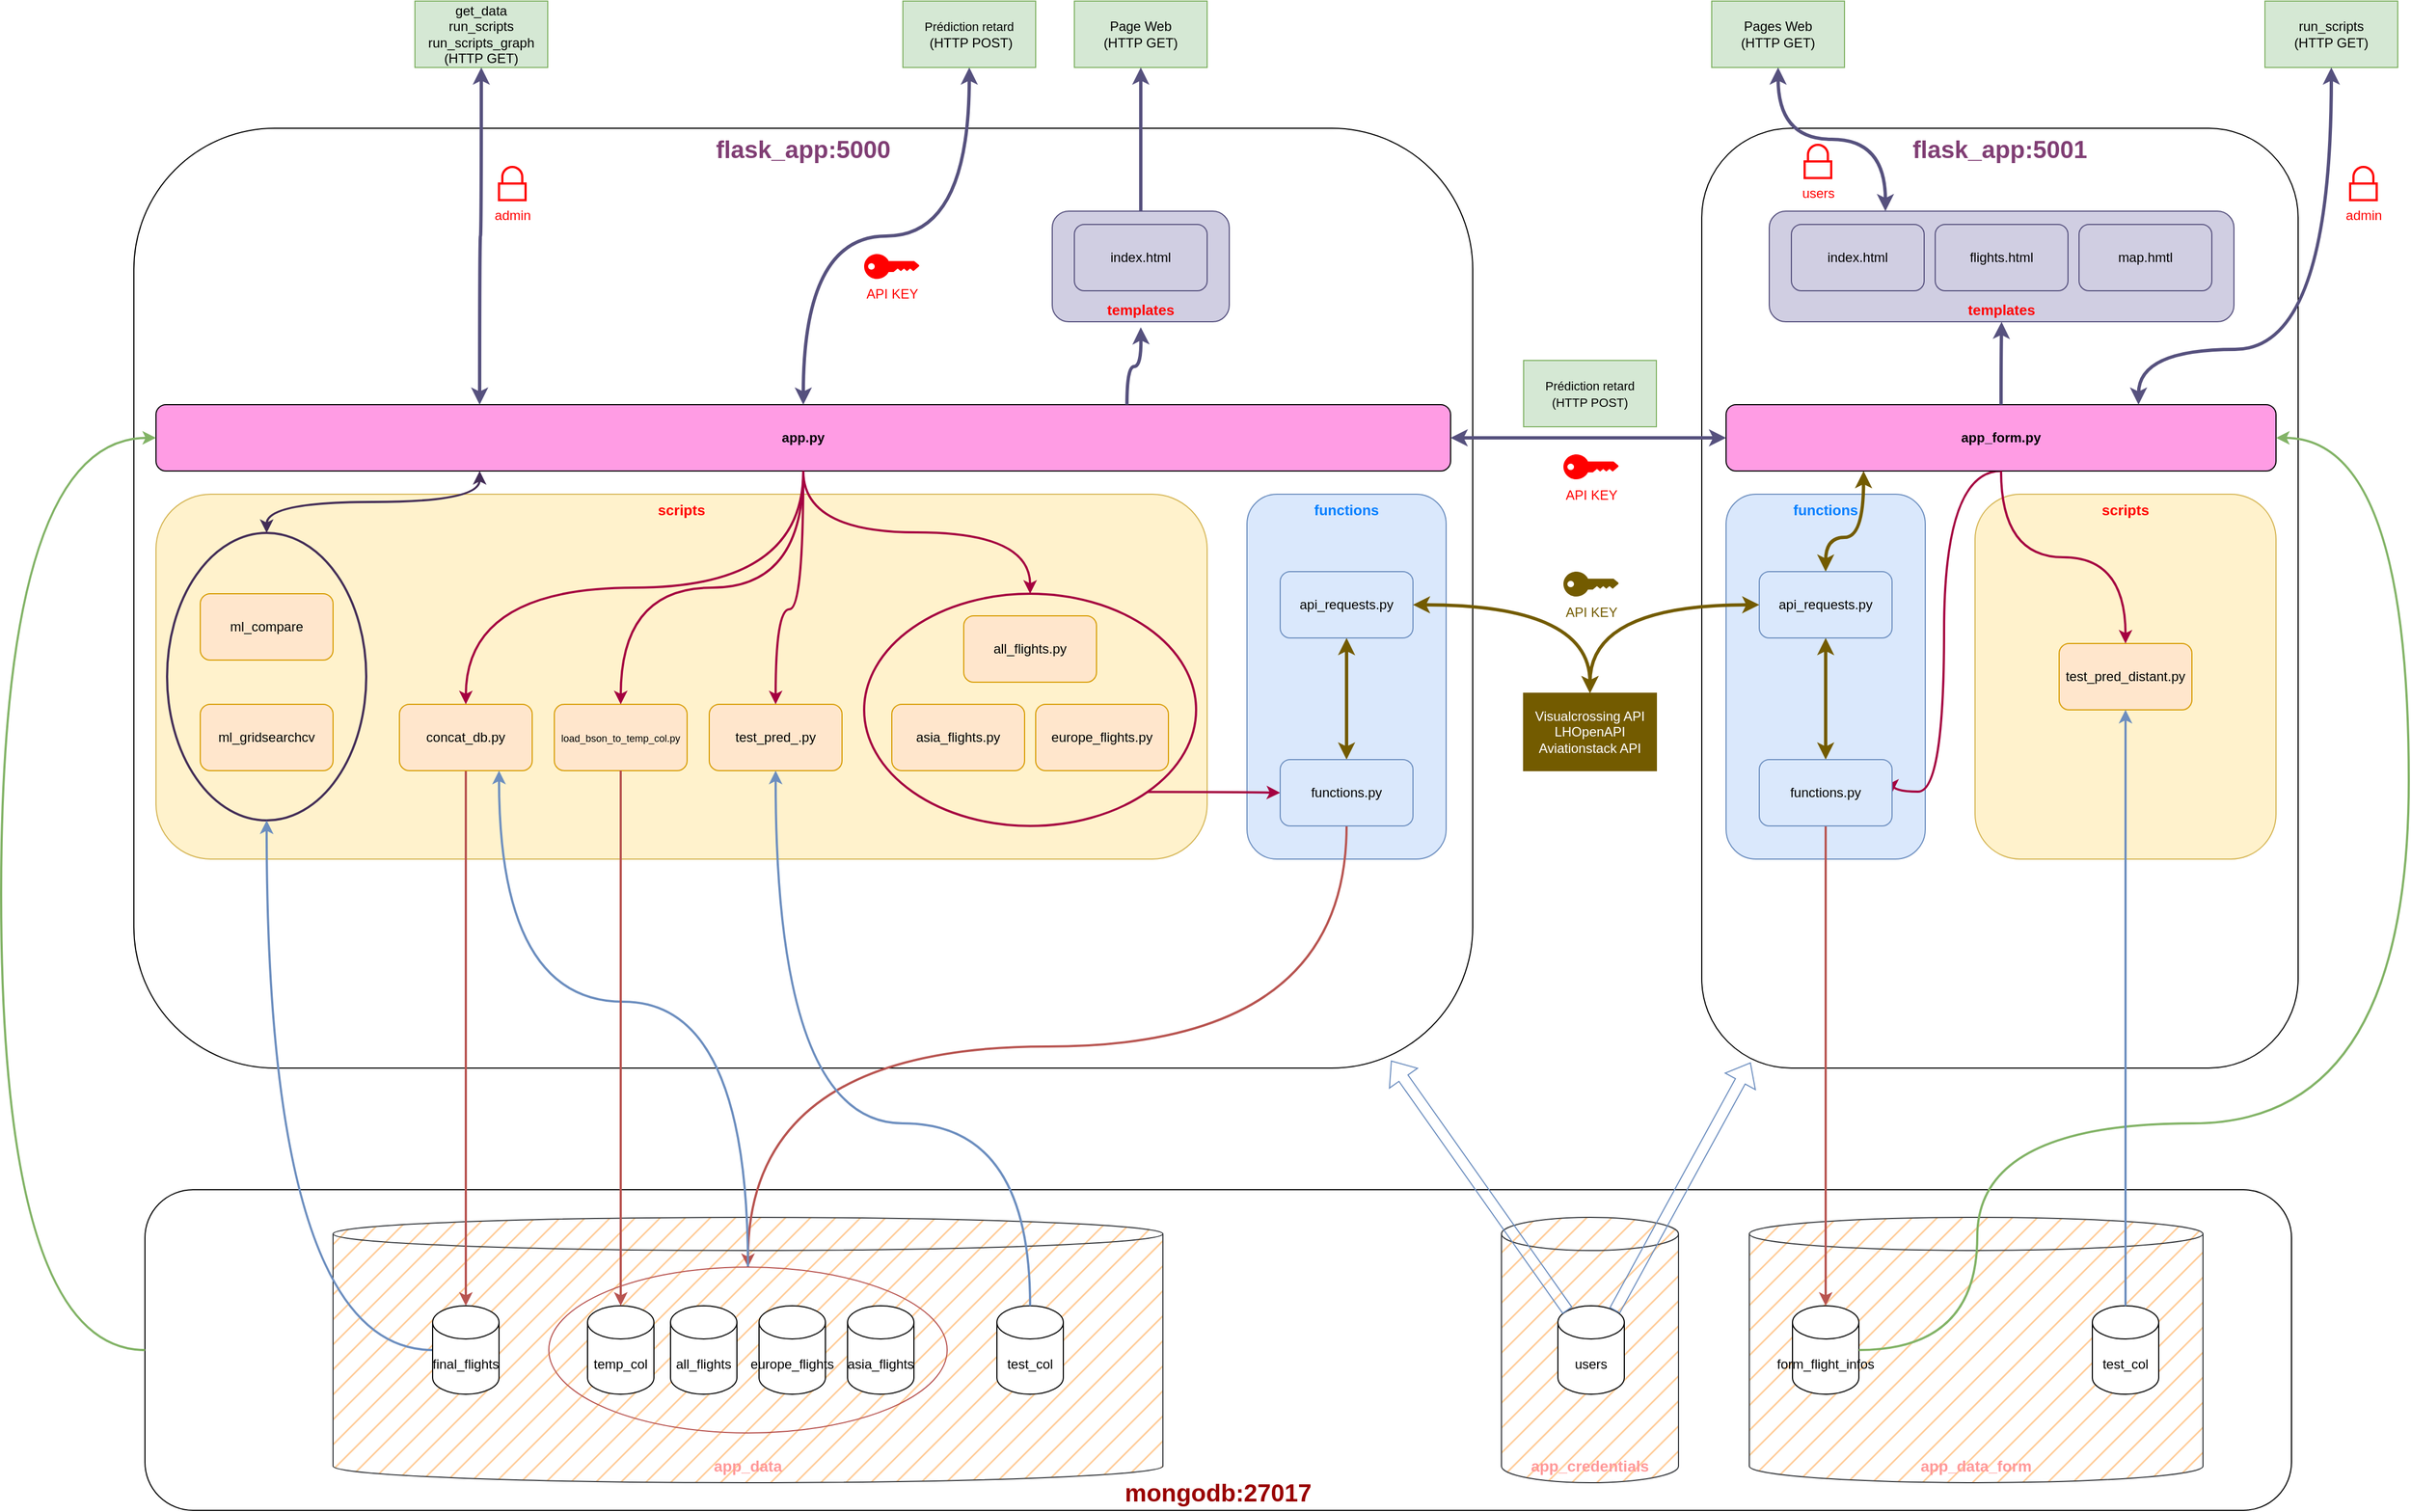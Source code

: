 <mxfile version="24.8.3">
  <diagram id="_Zeu2Und_BIN9iEwyCzT" name="Page-1">
    <mxGraphModel dx="2607" dy="1342" grid="1" gridSize="10" guides="1" tooltips="1" connect="1" arrows="1" fold="1" page="1" pageScale="1" pageWidth="1600" pageHeight="1200" math="0" shadow="0">
      <root>
        <mxCell id="0" />
        <mxCell id="1" parent="0" />
        <mxCell id="a6Zs2eqveyUoSRwlcodf-14" value="&lt;b style=&quot;&quot;&gt;&lt;font color=&quot;#803e74&quot; style=&quot;font-size: 22px;&quot;&gt;flask_app:5001&lt;/font&gt;&lt;/b&gt;" style="rounded=1;whiteSpace=wrap;html=1;verticalAlign=top;" parent="1" vertex="1">
          <mxGeometry x="1547" y="115" width="539" height="850" as="geometry" />
        </mxCell>
        <mxCell id="a6Zs2eqveyUoSRwlcodf-38" value="&lt;b&gt;&lt;font style=&quot;font-size: 13px;&quot; color=&quot;#ff0000&quot;&gt;scripts&lt;/font&gt;&lt;/b&gt;" style="rounded=1;whiteSpace=wrap;html=1;fillColor=#fff2cc;strokeColor=#d6b656;verticalAlign=top;" parent="1" vertex="1">
          <mxGeometry x="1794" y="446" width="272" height="330" as="geometry" />
        </mxCell>
        <mxCell id="iOH8eXoNTPQZBnvEToZv-1" value="&lt;b style=&quot;&quot;&gt;&lt;font color=&quot;#803e74&quot; style=&quot;font-size: 22px;&quot;&gt;flask_app:5000&lt;/font&gt;&lt;/b&gt;" style="rounded=1;whiteSpace=wrap;html=1;verticalAlign=top;" parent="1" vertex="1">
          <mxGeometry x="130" y="115" width="1210" height="850" as="geometry" />
        </mxCell>
        <mxCell id="a6Zs2eqveyUoSRwlcodf-20" value="&lt;b&gt;&lt;font style=&quot;font-size: 13px;&quot; color=&quot;#ff0000&quot;&gt;templates&lt;/font&gt;&lt;/b&gt;" style="rounded=1;whiteSpace=wrap;html=1;fillColor=#d0cee2;strokeColor=#56517e;verticalAlign=bottom;" parent="1" vertex="1">
          <mxGeometry x="960" y="190" width="160" height="100" as="geometry" />
        </mxCell>
        <mxCell id="a6Zs2eqveyUoSRwlcodf-4" value="&lt;b&gt;&lt;font style=&quot;font-size: 13px;&quot; color=&quot;#007fff&quot;&gt;functions&lt;/font&gt;&lt;/b&gt;" style="rounded=1;whiteSpace=wrap;html=1;fillColor=#dae8fc;strokeColor=#6c8ebf;verticalAlign=top;" parent="1" vertex="1">
          <mxGeometry x="1569" y="446" width="180" height="330" as="geometry" />
        </mxCell>
        <mxCell id="iOH8eXoNTPQZBnvEToZv-2" value="&lt;b&gt;&lt;font color=&quot;#990000&quot; style=&quot;font-size: 22px;&quot;&gt;mongodb:27017&lt;/font&gt;&lt;/b&gt;" style="rounded=1;whiteSpace=wrap;html=1;verticalAlign=bottom;" parent="1" vertex="1">
          <mxGeometry x="140" y="1075" width="1940" height="290" as="geometry" />
        </mxCell>
        <mxCell id="RmUFOiHxUIWrtxg6m0vL-1" value="&lt;b&gt;&lt;font color=&quot;#ff9999&quot; style=&quot;font-size: 14px;&quot;&gt;app_data_form&lt;/font&gt;&lt;/b&gt;" style="shape=cylinder3;whiteSpace=wrap;html=1;boundedLbl=1;backgroundOutline=1;size=15;verticalAlign=bottom;fillColor=#ffcc99;strokeColor=#36393d;fillStyle=hatch;" parent="1" vertex="1">
          <mxGeometry x="1590" y="1100" width="410" height="240" as="geometry" />
        </mxCell>
        <mxCell id="iOH8eXoNTPQZBnvEToZv-3" value="&lt;b&gt;&lt;font color=&quot;#ff9999&quot; style=&quot;font-size: 14px;&quot;&gt;app_data&lt;/font&gt;&lt;/b&gt;" style="shape=cylinder3;whiteSpace=wrap;html=1;boundedLbl=1;backgroundOutline=1;size=15;verticalAlign=bottom;fillColor=#ffcc99;strokeColor=#36393d;fillStyle=hatch;" parent="1" vertex="1">
          <mxGeometry x="310" y="1100" width="750" height="240" as="geometry" />
        </mxCell>
        <mxCell id="iOH8eXoNTPQZBnvEToZv-51" value="&lt;b&gt;&lt;font style=&quot;font-size: 13px;&quot; color=&quot;#ff0000&quot;&gt;scripts&lt;/font&gt;&lt;/b&gt;" style="rounded=1;whiteSpace=wrap;html=1;fillColor=#fff2cc;strokeColor=#d6b656;verticalAlign=top;" parent="1" vertex="1">
          <mxGeometry x="150" y="446" width="950" height="330" as="geometry" />
        </mxCell>
        <mxCell id="iOH8eXoNTPQZBnvEToZv-49" value="&lt;b&gt;&lt;font style=&quot;font-size: 13px;&quot; color=&quot;#007fff&quot;&gt;functions&lt;/font&gt;&lt;/b&gt;" style="rounded=1;whiteSpace=wrap;html=1;fillColor=#dae8fc;strokeColor=#6c8ebf;verticalAlign=top;" parent="1" vertex="1">
          <mxGeometry x="1136" y="446" width="180" height="330" as="geometry" />
        </mxCell>
        <mxCell id="iOH8eXoNTPQZBnvEToZv-33" style="edgeStyle=orthogonalEdgeStyle;curved=1;rounded=0;orthogonalLoop=1;jettySize=auto;html=1;exitX=0.5;exitY=0;exitDx=0;exitDy=0;entryX=0;entryY=0.25;entryDx=0;entryDy=0;strokeColor=none;" parent="1" source="iOH8eXoNTPQZBnvEToZv-4" target="iOH8eXoNTPQZBnvEToZv-6" edge="1">
          <mxGeometry relative="1" as="geometry" />
        </mxCell>
        <mxCell id="iOH8eXoNTPQZBnvEToZv-4" value="ml_gridsearchcv" style="rounded=1;whiteSpace=wrap;html=1;fillColor=#ffe6cc;strokeColor=#d79b00;" parent="1" vertex="1">
          <mxGeometry x="190" y="636" width="120" height="60" as="geometry" />
        </mxCell>
        <mxCell id="iOH8eXoNTPQZBnvEToZv-29" style="edgeStyle=orthogonalEdgeStyle;curved=1;rounded=0;orthogonalLoop=1;jettySize=auto;html=1;exitX=0.5;exitY=1;exitDx=0;exitDy=0;entryX=0.5;entryY=0;entryDx=0;entryDy=0;entryPerimeter=0;fillColor=#f8cecc;strokeColor=#b85450;strokeWidth=2;" parent="1" source="iOH8eXoNTPQZBnvEToZv-5" target="iOH8eXoNTPQZBnvEToZv-16" edge="1">
          <mxGeometry relative="1" as="geometry">
            <Array as="points">
              <mxPoint x="430" y="1180" />
            </Array>
          </mxGeometry>
        </mxCell>
        <mxCell id="iOH8eXoNTPQZBnvEToZv-5" value="concat_db.py" style="rounded=1;whiteSpace=wrap;html=1;fillColor=#ffe6cc;strokeColor=#d79b00;" parent="1" vertex="1">
          <mxGeometry x="370" y="636" width="120" height="60" as="geometry" />
        </mxCell>
        <mxCell id="iOH8eXoNTPQZBnvEToZv-41" value="" style="ellipse;whiteSpace=wrap;html=1;fillColor=none;strokeColor=#432D57;strokeWidth=2;fontColor=#ffffff;" parent="1" vertex="1">
          <mxGeometry x="160" y="481" width="180" height="260" as="geometry" />
        </mxCell>
        <mxCell id="iOH8eXoNTPQZBnvEToZv-20" style="edgeStyle=orthogonalEdgeStyle;curved=1;rounded=0;orthogonalLoop=1;jettySize=auto;html=1;exitX=0.5;exitY=1;exitDx=0;exitDy=0;entryX=0.5;entryY=0;entryDx=0;entryDy=0;fillColor=#d80073;strokeColor=#A50040;strokeWidth=2;" parent="1" source="iOH8eXoNTPQZBnvEToZv-6" target="iOH8eXoNTPQZBnvEToZv-18" edge="1">
          <mxGeometry relative="1" as="geometry" />
        </mxCell>
        <mxCell id="iOH8eXoNTPQZBnvEToZv-25" style="edgeStyle=orthogonalEdgeStyle;curved=1;rounded=0;orthogonalLoop=1;jettySize=auto;html=1;exitX=0.5;exitY=1;exitDx=0;exitDy=0;entryX=1;entryY=0.5;entryDx=0;entryDy=0;fillColor=#d80073;strokeColor=#A50040;strokeWidth=2;" parent="1" source="a6Zs2eqveyUoSRwlcodf-13" target="a6Zs2eqveyUoSRwlcodf-7" edge="1">
          <mxGeometry relative="1" as="geometry">
            <Array as="points">
              <mxPoint x="1766" y="425" />
              <mxPoint x="1766" y="715" />
            </Array>
          </mxGeometry>
        </mxCell>
        <mxCell id="iOH8eXoNTPQZBnvEToZv-32" style="edgeStyle=orthogonalEdgeStyle;curved=1;rounded=0;orthogonalLoop=1;jettySize=auto;html=1;exitX=0.5;exitY=1;exitDx=0;exitDy=0;fillColor=#d80073;strokeColor=#A50040;strokeWidth=2;" parent="1" source="iOH8eXoNTPQZBnvEToZv-6" target="iOH8eXoNTPQZBnvEToZv-5" edge="1">
          <mxGeometry relative="1" as="geometry" />
        </mxCell>
        <mxCell id="iOH8eXoNTPQZBnvEToZv-6" value="app.py" style="rounded=1;whiteSpace=wrap;html=1;fontStyle=1;fillColor=#FF9CE4;" parent="1" vertex="1">
          <mxGeometry x="150" y="365" width="1170" height="60" as="geometry" />
        </mxCell>
        <mxCell id="iOH8eXoNTPQZBnvEToZv-24" style="edgeStyle=orthogonalEdgeStyle;curved=1;rounded=0;orthogonalLoop=1;jettySize=auto;html=1;exitX=0.5;exitY=1;exitDx=0;exitDy=0;entryX=0.5;entryY=0;entryDx=0;entryDy=0;fillColor=#f8cecc;strokeColor=#b85450;strokeWidth=2;" parent="1" source="iOH8eXoNTPQZBnvEToZv-10" target="iOH8eXoNTPQZBnvEToZv-23" edge="1">
          <mxGeometry relative="1" as="geometry" />
        </mxCell>
        <mxCell id="iOH8eXoNTPQZBnvEToZv-21" style="edgeStyle=orthogonalEdgeStyle;curved=1;rounded=0;orthogonalLoop=1;jettySize=auto;html=1;exitX=1;exitY=1;exitDx=0;exitDy=0;fillColor=#d80073;strokeColor=#A50040;strokeWidth=2;" parent="1" source="iOH8eXoNTPQZBnvEToZv-18" target="iOH8eXoNTPQZBnvEToZv-10" edge="1">
          <mxGeometry relative="1" as="geometry" />
        </mxCell>
        <mxCell id="iOH8eXoNTPQZBnvEToZv-18" value="" style="ellipse;whiteSpace=wrap;html=1;fillColor=none;strokeColor=#A50040;strokeWidth=2;fontColor=#ffffff;" parent="1" vertex="1">
          <mxGeometry x="790" y="536" width="300" height="210" as="geometry" />
        </mxCell>
        <mxCell id="iOH8eXoNTPQZBnvEToZv-28" style="edgeStyle=orthogonalEdgeStyle;curved=1;rounded=0;orthogonalLoop=1;jettySize=auto;html=1;exitX=0;exitY=0.5;exitDx=0;exitDy=0;entryX=0;entryY=0.5;entryDx=0;entryDy=0;fillColor=#d5e8d4;strokeColor=#82b366;strokeWidth=2;" parent="1" source="iOH8eXoNTPQZBnvEToZv-2" target="iOH8eXoNTPQZBnvEToZv-6" edge="1">
          <mxGeometry relative="1" as="geometry">
            <Array as="points">
              <mxPoint x="10" y="1220" />
              <mxPoint x="10" y="395" />
            </Array>
          </mxGeometry>
        </mxCell>
        <mxCell id="iOH8eXoNTPQZBnvEToZv-15" value="form_flight_infos" style="shape=cylinder3;whiteSpace=wrap;html=1;boundedLbl=1;backgroundOutline=1;size=15;" parent="1" vertex="1">
          <mxGeometry x="1629" y="1180" width="60" height="80" as="geometry" />
        </mxCell>
        <mxCell id="iOH8eXoNTPQZBnvEToZv-31" style="edgeStyle=orthogonalEdgeStyle;curved=1;rounded=0;orthogonalLoop=1;jettySize=auto;html=1;exitX=0;exitY=0.5;exitDx=0;exitDy=0;exitPerimeter=0;entryX=0.5;entryY=1;entryDx=0;entryDy=0;fillColor=#dae8fc;strokeColor=#6c8ebf;strokeWidth=2;" parent="1" source="iOH8eXoNTPQZBnvEToZv-16" target="iOH8eXoNTPQZBnvEToZv-41" edge="1">
          <mxGeometry relative="1" as="geometry" />
        </mxCell>
        <mxCell id="iOH8eXoNTPQZBnvEToZv-16" value="final_flights" style="shape=cylinder3;whiteSpace=wrap;html=1;boundedLbl=1;backgroundOutline=1;size=15;" parent="1" vertex="1">
          <mxGeometry x="400" y="1180" width="60" height="80" as="geometry" />
        </mxCell>
        <mxCell id="iOH8eXoNTPQZBnvEToZv-17" value="Pages Web&lt;br&gt;(HTTP GET)" style="rounded=0;whiteSpace=wrap;html=1;fillColor=#d5e8d4;strokeColor=#82b366;" parent="1" vertex="1">
          <mxGeometry x="1556" width="120" height="60" as="geometry" />
        </mxCell>
        <mxCell id="iOH8eXoNTPQZBnvEToZv-30" style="edgeStyle=orthogonalEdgeStyle;curved=1;rounded=0;orthogonalLoop=1;jettySize=auto;html=1;exitX=0.5;exitY=0;exitDx=0;exitDy=0;entryX=0.75;entryY=1;entryDx=0;entryDy=0;fillColor=#dae8fc;strokeColor=#6c8ebf;strokeWidth=2;" parent="1" source="iOH8eXoNTPQZBnvEToZv-23" target="iOH8eXoNTPQZBnvEToZv-5" edge="1">
          <mxGeometry relative="1" as="geometry">
            <Array as="points">
              <mxPoint x="685" y="905" />
              <mxPoint x="460" y="905" />
            </Array>
          </mxGeometry>
        </mxCell>
        <mxCell id="iOH8eXoNTPQZBnvEToZv-23" value="" style="ellipse;whiteSpace=wrap;html=1;fillColor=none;strokeColor=#b85450;" parent="1" vertex="1">
          <mxGeometry x="505" y="1145" width="360" height="150" as="geometry" />
        </mxCell>
        <mxCell id="iOH8eXoNTPQZBnvEToZv-7" value="all_flights.py" style="rounded=1;whiteSpace=wrap;html=1;fillColor=#ffe6cc;strokeColor=#d79b00;" parent="1" vertex="1">
          <mxGeometry x="880" y="556" width="120" height="60" as="geometry" />
        </mxCell>
        <mxCell id="iOH8eXoNTPQZBnvEToZv-8" value="asia_flights.py" style="rounded=1;whiteSpace=wrap;html=1;fillColor=#ffe6cc;strokeColor=#d79b00;" parent="1" vertex="1">
          <mxGeometry x="815" y="636" width="120" height="60" as="geometry" />
        </mxCell>
        <mxCell id="iOH8eXoNTPQZBnvEToZv-9" value="europe_flights.py" style="rounded=1;whiteSpace=wrap;html=1;fillColor=#ffe6cc;strokeColor=#d79b00;" parent="1" vertex="1">
          <mxGeometry x="945" y="636" width="120" height="60" as="geometry" />
        </mxCell>
        <mxCell id="iOH8eXoNTPQZBnvEToZv-11" value="all_flights" style="shape=cylinder3;whiteSpace=wrap;html=1;boundedLbl=1;backgroundOutline=1;size=15;" parent="1" vertex="1">
          <mxGeometry x="615" y="1180" width="60" height="80" as="geometry" />
        </mxCell>
        <mxCell id="iOH8eXoNTPQZBnvEToZv-13" value="europe_flights" style="shape=cylinder3;whiteSpace=wrap;html=1;boundedLbl=1;backgroundOutline=1;size=15;" parent="1" vertex="1">
          <mxGeometry x="695" y="1180" width="60" height="80" as="geometry" />
        </mxCell>
        <mxCell id="iOH8eXoNTPQZBnvEToZv-14" value="asia_flights" style="shape=cylinder3;whiteSpace=wrap;html=1;boundedLbl=1;backgroundOutline=1;size=15;" parent="1" vertex="1">
          <mxGeometry x="775" y="1180" width="60" height="80" as="geometry" />
        </mxCell>
        <mxCell id="iOH8eXoNTPQZBnvEToZv-27" style="edgeStyle=orthogonalEdgeStyle;curved=1;rounded=0;orthogonalLoop=1;jettySize=auto;html=1;exitX=0.5;exitY=1;exitDx=0;exitDy=0;entryX=0.5;entryY=0;entryDx=0;entryDy=0;entryPerimeter=0;fillColor=#f8cecc;strokeColor=#b85450;strokeWidth=2;" parent="1" source="a6Zs2eqveyUoSRwlcodf-7" target="iOH8eXoNTPQZBnvEToZv-15" edge="1">
          <mxGeometry relative="1" as="geometry" />
        </mxCell>
        <mxCell id="iOH8eXoNTPQZBnvEToZv-35" value="" style="endArrow=classic;startArrow=classic;html=1;rounded=0;curved=1;edgeStyle=orthogonalEdgeStyle;exitX=0.5;exitY=0;exitDx=0;exitDy=0;entryX=0.25;entryY=1;entryDx=0;entryDy=0;fillColor=#76608a;strokeColor=#432D57;strokeWidth=2;" parent="1" source="iOH8eXoNTPQZBnvEToZv-41" target="iOH8eXoNTPQZBnvEToZv-6" edge="1">
          <mxGeometry width="50" height="50" relative="1" as="geometry">
            <mxPoint x="680" y="435" as="sourcePoint" />
            <mxPoint x="730" y="385" as="targetPoint" />
          </mxGeometry>
        </mxCell>
        <mxCell id="iOH8eXoNTPQZBnvEToZv-37" value="" style="endArrow=classic;startArrow=classic;html=1;rounded=0;curved=1;entryX=0.5;entryY=1;entryDx=0;entryDy=0;exitX=0.25;exitY=0;exitDx=0;exitDy=0;fillColor=#d0cee2;strokeColor=#56517e;strokeWidth=3;edgeStyle=orthogonalEdgeStyle;" parent="1" source="iOH8eXoNTPQZBnvEToZv-52" target="iOH8eXoNTPQZBnvEToZv-17" edge="1">
          <mxGeometry width="50" height="50" relative="1" as="geometry">
            <mxPoint x="1818" y="330" as="sourcePoint" />
            <mxPoint x="1868" y="280" as="targetPoint" />
          </mxGeometry>
        </mxCell>
        <mxCell id="iOH8eXoNTPQZBnvEToZv-39" value="ml_compare" style="rounded=1;whiteSpace=wrap;html=1;fillColor=#ffe6cc;strokeColor=#d79b00;" parent="1" vertex="1">
          <mxGeometry x="190" y="536" width="120" height="60" as="geometry" />
        </mxCell>
        <mxCell id="iOH8eXoNTPQZBnvEToZv-42" value="temp_col" style="shape=cylinder3;whiteSpace=wrap;html=1;boundedLbl=1;backgroundOutline=1;size=15;" parent="1" vertex="1">
          <mxGeometry x="540" y="1180" width="60" height="80" as="geometry" />
        </mxCell>
        <mxCell id="iOH8eXoNTPQZBnvEToZv-45" value="" style="endArrow=classic;startArrow=classic;html=1;rounded=0;curved=1;exitX=0.5;exitY=0;exitDx=0;exitDy=0;entryX=0.5;entryY=1;entryDx=0;entryDy=0;strokeColor=#735B00;strokeWidth=3;" parent="1" source="iOH8eXoNTPQZBnvEToZv-10" target="iOH8eXoNTPQZBnvEToZv-43" edge="1">
          <mxGeometry width="50" height="50" relative="1" as="geometry">
            <mxPoint x="1080" y="546" as="sourcePoint" />
            <mxPoint x="1130" y="496" as="targetPoint" />
          </mxGeometry>
        </mxCell>
        <mxCell id="iOH8eXoNTPQZBnvEToZv-47" value="Visualcrossing API&lt;br&gt;LHOpenAPI&lt;br&gt;Aviationstack API" style="rounded=0;whiteSpace=wrap;html=1;fillColor=#735B00;fontColor=#ffffff;strokeColor=#735B00;" parent="1" vertex="1">
          <mxGeometry x="1386" y="626" width="120" height="70" as="geometry" />
        </mxCell>
        <mxCell id="iOH8eXoNTPQZBnvEToZv-48" value="" style="endArrow=classic;startArrow=classic;html=1;rounded=0;curved=1;exitX=1;exitY=0.5;exitDx=0;exitDy=0;entryX=0.5;entryY=0;entryDx=0;entryDy=0;strokeColor=#735B00;strokeWidth=3;edgeStyle=orthogonalEdgeStyle;" parent="1" source="iOH8eXoNTPQZBnvEToZv-43" target="iOH8eXoNTPQZBnvEToZv-47" edge="1">
          <mxGeometry width="50" height="50" relative="1" as="geometry">
            <mxPoint x="1187" y="701" as="sourcePoint" />
            <mxPoint x="1327" y="701" as="targetPoint" />
          </mxGeometry>
        </mxCell>
        <mxCell id="iOH8eXoNTPQZBnvEToZv-10" value="functions.py" style="rounded=1;whiteSpace=wrap;html=1;fillColor=#dae8fc;strokeColor=#6c8ebf;" parent="1" vertex="1">
          <mxGeometry x="1166" y="686" width="120" height="60" as="geometry" />
        </mxCell>
        <mxCell id="iOH8eXoNTPQZBnvEToZv-43" value="api_requests.py" style="rounded=1;whiteSpace=wrap;html=1;fillColor=#dae8fc;strokeColor=#6c8ebf;" parent="1" vertex="1">
          <mxGeometry x="1166" y="516" width="120" height="60" as="geometry" />
        </mxCell>
        <mxCell id="iOH8eXoNTPQZBnvEToZv-52" value="&lt;b&gt;&lt;font style=&quot;font-size: 13px;&quot; color=&quot;#ff0000&quot;&gt;templates&lt;/font&gt;&lt;/b&gt;" style="rounded=1;whiteSpace=wrap;html=1;fillColor=#d0cee2;strokeColor=#56517e;verticalAlign=bottom;" parent="1" vertex="1">
          <mxGeometry x="1608" y="190" width="420" height="100" as="geometry" />
        </mxCell>
        <mxCell id="iOH8eXoNTPQZBnvEToZv-53" value="index.html" style="rounded=1;whiteSpace=wrap;html=1;fillColor=#d0cee2;strokeColor=#56517e;" parent="1" vertex="1">
          <mxGeometry x="1628" y="202" width="120" height="60" as="geometry" />
        </mxCell>
        <mxCell id="iOH8eXoNTPQZBnvEToZv-54" value="flights.html" style="rounded=1;whiteSpace=wrap;html=1;fillColor=#d0cee2;strokeColor=#56517e;" parent="1" vertex="1">
          <mxGeometry x="1758" y="202" width="120" height="60" as="geometry" />
        </mxCell>
        <mxCell id="iOH8eXoNTPQZBnvEToZv-55" value="map.hmtl" style="rounded=1;whiteSpace=wrap;html=1;fillColor=#d0cee2;strokeColor=#56517e;" parent="1" vertex="1">
          <mxGeometry x="1888" y="202" width="120" height="60" as="geometry" />
        </mxCell>
        <mxCell id="iOH8eXoNTPQZBnvEToZv-56" value="" style="endArrow=classic;startArrow=classic;html=1;rounded=0;curved=1;entryX=0.5;entryY=1;entryDx=0;entryDy=0;exitX=0.5;exitY=0;exitDx=0;exitDy=0;fillColor=#d0cee2;strokeColor=#56517e;strokeWidth=3;edgeStyle=orthogonalEdgeStyle;startFill=1;" parent="1" source="iOH8eXoNTPQZBnvEToZv-6" target="a6Zs2eqveyUoSRwlcodf-10" edge="1">
          <mxGeometry width="50" height="50" relative="1" as="geometry">
            <mxPoint x="720" y="315" as="sourcePoint" />
            <mxPoint x="730" y="75" as="targetPoint" />
          </mxGeometry>
        </mxCell>
        <mxCell id="a6Zs2eqveyUoSRwlcodf-1" value="&lt;font style=&quot;font-size: 9px;&quot;&gt;load_bson_to_temp_col.py&lt;/font&gt;" style="rounded=1;whiteSpace=wrap;html=1;fillColor=#ffe6cc;strokeColor=#d79b00;" parent="1" vertex="1">
          <mxGeometry x="510" y="636" width="120" height="60" as="geometry" />
        </mxCell>
        <mxCell id="a6Zs2eqveyUoSRwlcodf-2" style="edgeStyle=orthogonalEdgeStyle;curved=1;rounded=0;orthogonalLoop=1;jettySize=auto;html=1;exitX=0.5;exitY=1;exitDx=0;exitDy=0;fillColor=#d80073;strokeColor=#A50040;strokeWidth=2;entryX=0.5;entryY=0;entryDx=0;entryDy=0;" parent="1" source="iOH8eXoNTPQZBnvEToZv-6" target="a6Zs2eqveyUoSRwlcodf-1" edge="1">
          <mxGeometry relative="1" as="geometry">
            <mxPoint x="625" y="435" as="sourcePoint" />
            <mxPoint x="440" y="645" as="targetPoint" />
          </mxGeometry>
        </mxCell>
        <mxCell id="a6Zs2eqveyUoSRwlcodf-3" style="edgeStyle=orthogonalEdgeStyle;curved=1;rounded=0;orthogonalLoop=1;jettySize=auto;html=1;exitX=0.5;exitY=1;exitDx=0;exitDy=0;entryX=0.5;entryY=0;entryDx=0;entryDy=0;entryPerimeter=0;fillColor=#f8cecc;strokeColor=#b85450;strokeWidth=2;" parent="1" source="a6Zs2eqveyUoSRwlcodf-1" target="iOH8eXoNTPQZBnvEToZv-42" edge="1">
          <mxGeometry relative="1" as="geometry">
            <Array as="points">
              <mxPoint x="570" y="1180" />
            </Array>
            <mxPoint x="440" y="705" as="sourcePoint" />
            <mxPoint x="400" y="1190" as="targetPoint" />
          </mxGeometry>
        </mxCell>
        <mxCell id="a6Zs2eqveyUoSRwlcodf-5" value="" style="endArrow=classic;startArrow=classic;html=1;rounded=0;curved=1;exitX=0.5;exitY=0;exitDx=0;exitDy=0;entryX=0.5;entryY=1;entryDx=0;entryDy=0;strokeColor=#735B00;strokeWidth=3;" parent="1" source="a6Zs2eqveyUoSRwlcodf-7" target="a6Zs2eqveyUoSRwlcodf-8" edge="1">
          <mxGeometry width="50" height="50" relative="1" as="geometry">
            <mxPoint x="1619" y="546" as="sourcePoint" />
            <mxPoint x="1669" y="496" as="targetPoint" />
          </mxGeometry>
        </mxCell>
        <mxCell id="a6Zs2eqveyUoSRwlcodf-6" value="" style="endArrow=classic;startArrow=classic;html=1;rounded=0;curved=1;exitX=0.25;exitY=1;exitDx=0;exitDy=0;entryX=0.5;entryY=0;entryDx=0;entryDy=0;strokeColor=#735B00;edgeStyle=orthogonalEdgeStyle;strokeWidth=3;" parent="1" source="a6Zs2eqveyUoSRwlcodf-13" target="a6Zs2eqveyUoSRwlcodf-8" edge="1">
          <mxGeometry width="50" height="50" relative="1" as="geometry">
            <mxPoint x="1659.51" y="428.48" as="sourcePoint" />
            <mxPoint x="1556" y="835" as="targetPoint" />
            <Array as="points">
              <mxPoint x="1693" y="485" />
              <mxPoint x="1659" y="485" />
            </Array>
          </mxGeometry>
        </mxCell>
        <mxCell id="a6Zs2eqveyUoSRwlcodf-7" value="functions.py" style="rounded=1;whiteSpace=wrap;html=1;fillColor=#dae8fc;strokeColor=#6c8ebf;" parent="1" vertex="1">
          <mxGeometry x="1599" y="686" width="120" height="60" as="geometry" />
        </mxCell>
        <mxCell id="a6Zs2eqveyUoSRwlcodf-8" value="api_requests.py" style="rounded=1;whiteSpace=wrap;html=1;fillColor=#dae8fc;strokeColor=#6c8ebf;" parent="1" vertex="1">
          <mxGeometry x="1599" y="516" width="120" height="60" as="geometry" />
        </mxCell>
        <mxCell id="a6Zs2eqveyUoSRwlcodf-9" value="" style="endArrow=classic;startArrow=classic;html=1;rounded=0;curved=1;exitX=0;exitY=0.5;exitDx=0;exitDy=0;entryX=0.5;entryY=0;entryDx=0;entryDy=0;strokeColor=#735B00;strokeWidth=3;edgeStyle=orthogonalEdgeStyle;" parent="1" source="a6Zs2eqveyUoSRwlcodf-8" target="iOH8eXoNTPQZBnvEToZv-47" edge="1">
          <mxGeometry width="50" height="50" relative="1" as="geometry">
            <mxPoint x="1296" y="556" as="sourcePoint" />
            <mxPoint x="1396" y="81" as="targetPoint" />
          </mxGeometry>
        </mxCell>
        <mxCell id="a6Zs2eqveyUoSRwlcodf-10" value="&lt;span style=&quot;text-wrap-mode: nowrap; font-size: 11px;&quot;&gt;Prédiction retard&lt;/span&gt;&lt;br style=&quot;text-wrap-mode: nowrap; font-size: 11px;&quot;&gt;&amp;nbsp;(HTTP POST)" style="rounded=0;whiteSpace=wrap;html=1;fillColor=#d5e8d4;strokeColor=#82b366;" parent="1" vertex="1">
          <mxGeometry x="825" width="120" height="60" as="geometry" />
        </mxCell>
        <mxCell id="a6Zs2eqveyUoSRwlcodf-11" value="get_data&lt;br&gt;run_scripts&lt;br&gt;run_scripts_graph&lt;br&gt;(HTTP GET)" style="rounded=0;whiteSpace=wrap;html=1;fillColor=#d5e8d4;strokeColor=#82b366;" parent="1" vertex="1">
          <mxGeometry x="384" width="120" height="60" as="geometry" />
        </mxCell>
        <mxCell id="a6Zs2eqveyUoSRwlcodf-12" value="" style="endArrow=classic;startArrow=classic;html=1;rounded=0;curved=1;entryX=0.5;entryY=1;entryDx=0;entryDy=0;exitX=0.25;exitY=0;exitDx=0;exitDy=0;fillColor=#d0cee2;strokeColor=#56517e;strokeWidth=3;edgeStyle=orthogonalEdgeStyle;startFill=1;" parent="1" source="iOH8eXoNTPQZBnvEToZv-6" target="a6Zs2eqveyUoSRwlcodf-11" edge="1">
          <mxGeometry width="50" height="50" relative="1" as="geometry">
            <mxPoint x="690" y="375" as="sourcePoint" />
            <mxPoint x="820" y="70" as="targetPoint" />
          </mxGeometry>
        </mxCell>
        <mxCell id="a6Zs2eqveyUoSRwlcodf-13" value="app_form.py" style="rounded=1;whiteSpace=wrap;html=1;fontStyle=1;fillColor=#FF9CE4;" parent="1" vertex="1">
          <mxGeometry x="1569" y="365" width="497" height="60" as="geometry" />
        </mxCell>
        <mxCell id="a6Zs2eqveyUoSRwlcodf-15" value="run_scripts&lt;br&gt;(HTTP GET)" style="rounded=0;whiteSpace=wrap;html=1;fillColor=#d5e8d4;strokeColor=#82b366;" parent="1" vertex="1">
          <mxGeometry x="2056" width="120" height="60" as="geometry" />
        </mxCell>
        <mxCell id="a6Zs2eqveyUoSRwlcodf-18" value="Page Web&lt;br&gt;(HTTP GET)" style="rounded=0;whiteSpace=wrap;html=1;fillColor=#d5e8d4;strokeColor=#82b366;" parent="1" vertex="1">
          <mxGeometry x="980" width="120" height="60" as="geometry" />
        </mxCell>
        <mxCell id="a6Zs2eqveyUoSRwlcodf-19" value="" style="endArrow=classic;startArrow=none;html=1;rounded=0;curved=1;entryX=0.5;entryY=1;entryDx=0;entryDy=0;exitX=0.5;exitY=0;exitDx=0;exitDy=0;fillColor=#d0cee2;strokeColor=#56517e;strokeWidth=3;endFill=1;startFill=0;" parent="1" source="a6Zs2eqveyUoSRwlcodf-20" target="a6Zs2eqveyUoSRwlcodf-18" edge="1">
          <mxGeometry width="50" height="50" relative="1" as="geometry">
            <mxPoint x="1040" y="330" as="sourcePoint" />
            <mxPoint x="1090" y="280" as="targetPoint" />
          </mxGeometry>
        </mxCell>
        <mxCell id="a6Zs2eqveyUoSRwlcodf-21" value="index.html" style="rounded=1;whiteSpace=wrap;html=1;fillColor=#d0cee2;strokeColor=#56517e;" parent="1" vertex="1">
          <mxGeometry x="980" y="202" width="120" height="60" as="geometry" />
        </mxCell>
        <mxCell id="a6Zs2eqveyUoSRwlcodf-26" value="" style="endArrow=classic;startArrow=none;html=1;rounded=0;curved=1;exitX=0.75;exitY=0;exitDx=0;exitDy=0;fillColor=#d0cee2;strokeColor=#56517e;strokeWidth=3;endFill=1;startFill=0;edgeStyle=orthogonalEdgeStyle;" parent="1" source="iOH8eXoNTPQZBnvEToZv-6" edge="1">
          <mxGeometry width="50" height="50" relative="1" as="geometry">
            <mxPoint x="1050" y="200" as="sourcePoint" />
            <mxPoint x="1040" y="295" as="targetPoint" />
          </mxGeometry>
        </mxCell>
        <mxCell id="a6Zs2eqveyUoSRwlcodf-32" value="" style="endArrow=classic;startArrow=classic;html=1;rounded=0;curved=1;entryX=0;entryY=0.5;entryDx=0;entryDy=0;exitX=1;exitY=0.5;exitDx=0;exitDy=0;fillColor=#d0cee2;strokeColor=#56517e;strokeWidth=3;edgeStyle=orthogonalEdgeStyle;startFill=1;" parent="1" source="iOH8eXoNTPQZBnvEToZv-6" target="a6Zs2eqveyUoSRwlcodf-13" edge="1">
          <mxGeometry width="50" height="50" relative="1" as="geometry">
            <mxPoint x="690" y="375" as="sourcePoint" />
            <mxPoint x="820" y="70" as="targetPoint" />
          </mxGeometry>
        </mxCell>
        <mxCell id="a6Zs2eqveyUoSRwlcodf-34" value="&lt;span style=&quot;text-wrap-mode: nowrap; font-size: 11px;&quot;&gt;Prédiction retard&lt;/span&gt;&lt;br style=&quot;text-wrap-mode: nowrap; font-size: 11px;&quot;&gt;&lt;span style=&quot;text-wrap-mode: nowrap; font-size: 11px;&quot;&gt;(HTTP POST)&lt;/span&gt;" style="rounded=0;whiteSpace=wrap;html=1;fillColor=#d5e8d4;strokeColor=#82b366;" parent="1" vertex="1">
          <mxGeometry x="1386" y="325" width="120" height="60" as="geometry" />
        </mxCell>
        <mxCell id="a6Zs2eqveyUoSRwlcodf-35" value="&lt;b&gt;&lt;font color=&quot;#ff9999&quot; style=&quot;font-size: 14px;&quot;&gt;app_credentials&lt;/font&gt;&lt;/b&gt;" style="shape=cylinder3;whiteSpace=wrap;html=1;boundedLbl=1;backgroundOutline=1;size=15;verticalAlign=bottom;fillColor=#ffcc99;strokeColor=#36393d;fillStyle=hatch;" parent="1" vertex="1">
          <mxGeometry x="1366" y="1100" width="160" height="240" as="geometry" />
        </mxCell>
        <mxCell id="a6Zs2eqveyUoSRwlcodf-36" value="users" style="shape=cylinder3;whiteSpace=wrap;html=1;boundedLbl=1;backgroundOutline=1;size=15;" parent="1" vertex="1">
          <mxGeometry x="1417" y="1180" width="60" height="80" as="geometry" />
        </mxCell>
        <mxCell id="a6Zs2eqveyUoSRwlcodf-37" value="" style="endArrow=classic;startArrow=none;html=1;rounded=0;curved=1;exitX=0.5;exitY=0;exitDx=0;exitDy=0;fillColor=#d0cee2;strokeColor=#56517e;strokeWidth=3;endFill=1;startFill=0;edgeStyle=orthogonalEdgeStyle;entryX=0.5;entryY=1;entryDx=0;entryDy=0;" parent="1" source="a6Zs2eqveyUoSRwlcodf-13" target="iOH8eXoNTPQZBnvEToZv-52" edge="1">
          <mxGeometry width="50" height="50" relative="1" as="geometry">
            <mxPoint x="1061" y="375" as="sourcePoint" />
            <mxPoint x="1156" y="305" as="targetPoint" />
          </mxGeometry>
        </mxCell>
        <mxCell id="a6Zs2eqveyUoSRwlcodf-39" value="test_pred_distant.py" style="rounded=1;whiteSpace=wrap;html=1;fillColor=#ffe6cc;strokeColor=#d79b00;" parent="1" vertex="1">
          <mxGeometry x="1870" y="581" width="120" height="60" as="geometry" />
        </mxCell>
        <mxCell id="a6Zs2eqveyUoSRwlcodf-40" value="" style="endArrow=classic;startArrow=classic;html=1;rounded=0;curved=1;exitX=0.75;exitY=0;exitDx=0;exitDy=0;fillColor=#d0cee2;strokeColor=#56517e;strokeWidth=3;endFill=1;startFill=1;edgeStyle=orthogonalEdgeStyle;entryX=0.5;entryY=1;entryDx=0;entryDy=0;" parent="1" source="a6Zs2eqveyUoSRwlcodf-13" target="a6Zs2eqveyUoSRwlcodf-15" edge="1">
          <mxGeometry width="50" height="50" relative="1" as="geometry">
            <mxPoint x="2109" y="375" as="sourcePoint" />
            <mxPoint x="2246" y="105" as="targetPoint" />
            <Array as="points">
              <mxPoint x="1942" y="315" />
              <mxPoint x="2116" y="315" />
            </Array>
          </mxGeometry>
        </mxCell>
        <mxCell id="a6Zs2eqveyUoSRwlcodf-41" style="edgeStyle=orthogonalEdgeStyle;curved=1;rounded=0;orthogonalLoop=1;jettySize=auto;html=1;exitX=0.5;exitY=1;exitDx=0;exitDy=0;entryX=0.5;entryY=0;entryDx=0;entryDy=0;fillColor=#d80073;strokeColor=#A50040;strokeWidth=2;" parent="1" source="a6Zs2eqveyUoSRwlcodf-13" target="a6Zs2eqveyUoSRwlcodf-39" edge="1">
          <mxGeometry relative="1" as="geometry">
            <mxPoint x="1976" y="495" as="sourcePoint" />
            <mxPoint x="2096" y="605" as="targetPoint" />
          </mxGeometry>
        </mxCell>
        <mxCell id="a6Zs2eqveyUoSRwlcodf-42" value="test_col" style="shape=cylinder3;whiteSpace=wrap;html=1;boundedLbl=1;backgroundOutline=1;size=15;" parent="1" vertex="1">
          <mxGeometry x="1900" y="1180" width="60" height="80" as="geometry" />
        </mxCell>
        <mxCell id="a6Zs2eqveyUoSRwlcodf-44" style="edgeStyle=orthogonalEdgeStyle;curved=1;rounded=0;orthogonalLoop=1;jettySize=auto;html=1;exitX=1;exitY=0.5;exitDx=0;exitDy=0;entryX=1;entryY=0.5;entryDx=0;entryDy=0;fillColor=#d5e8d4;strokeColor=#82b366;strokeWidth=2;exitPerimeter=0;" parent="1" source="iOH8eXoNTPQZBnvEToZv-15" target="a6Zs2eqveyUoSRwlcodf-13" edge="1">
          <mxGeometry relative="1" as="geometry">
            <Array as="points">
              <mxPoint x="1796" y="1220" />
              <mxPoint x="1796" y="1015" />
              <mxPoint x="2186" y="1015" />
              <mxPoint x="2186" y="395" />
            </Array>
            <mxPoint x="2436" y="1220" as="sourcePoint" />
            <mxPoint x="2456" y="395" as="targetPoint" />
          </mxGeometry>
        </mxCell>
        <mxCell id="a6Zs2eqveyUoSRwlcodf-46" style="edgeStyle=orthogonalEdgeStyle;curved=1;rounded=0;orthogonalLoop=1;jettySize=auto;html=1;exitX=0.5;exitY=0;exitDx=0;exitDy=0;entryX=0.5;entryY=1;entryDx=0;entryDy=0;fillColor=#dae8fc;strokeColor=#6c8ebf;strokeWidth=2;exitPerimeter=0;" parent="1" source="a6Zs2eqveyUoSRwlcodf-42" target="a6Zs2eqveyUoSRwlcodf-39" edge="1">
          <mxGeometry relative="1" as="geometry">
            <Array as="points">
              <mxPoint x="1930" y="1085" />
              <mxPoint x="1930" y="1085" />
            </Array>
            <mxPoint x="2316" y="1235" as="sourcePoint" />
            <mxPoint x="2136" y="785" as="targetPoint" />
          </mxGeometry>
        </mxCell>
        <mxCell id="a6Zs2eqveyUoSRwlcodf-47" value="&lt;font style=&quot;font-size: 12px;&quot;&gt;test_pred_.py&lt;/font&gt;" style="rounded=1;whiteSpace=wrap;html=1;fillColor=#ffe6cc;strokeColor=#d79b00;" parent="1" vertex="1">
          <mxGeometry x="650" y="636" width="120" height="60" as="geometry" />
        </mxCell>
        <mxCell id="a6Zs2eqveyUoSRwlcodf-48" style="edgeStyle=orthogonalEdgeStyle;curved=1;rounded=0;orthogonalLoop=1;jettySize=auto;html=1;exitX=0.5;exitY=1;exitDx=0;exitDy=0;entryX=0.5;entryY=0;entryDx=0;entryDy=0;fillColor=#d80073;strokeColor=#A50040;strokeWidth=2;" parent="1" source="iOH8eXoNTPQZBnvEToZv-6" target="a6Zs2eqveyUoSRwlcodf-47" edge="1">
          <mxGeometry relative="1" as="geometry">
            <mxPoint x="745" y="435" as="sourcePoint" />
            <mxPoint x="950" y="545" as="targetPoint" />
            <Array as="points">
              <mxPoint x="735" y="550" />
              <mxPoint x="710" y="550" />
            </Array>
          </mxGeometry>
        </mxCell>
        <mxCell id="a6Zs2eqveyUoSRwlcodf-50" value="test_col" style="shape=cylinder3;whiteSpace=wrap;html=1;boundedLbl=1;backgroundOutline=1;size=15;" parent="1" vertex="1">
          <mxGeometry x="910" y="1180" width="60" height="80" as="geometry" />
        </mxCell>
        <mxCell id="a6Zs2eqveyUoSRwlcodf-51" style="edgeStyle=orthogonalEdgeStyle;curved=1;rounded=0;orthogonalLoop=1;jettySize=auto;html=1;exitX=0.5;exitY=0;exitDx=0;exitDy=0;entryX=0.5;entryY=1;entryDx=0;entryDy=0;fillColor=#dae8fc;strokeColor=#6c8ebf;strokeWidth=2;exitPerimeter=0;" parent="1" source="a6Zs2eqveyUoSRwlcodf-50" target="a6Zs2eqveyUoSRwlcodf-47" edge="1">
          <mxGeometry relative="1" as="geometry">
            <Array as="points">
              <mxPoint x="940" y="1015" />
              <mxPoint x="710" y="1015" />
            </Array>
            <mxPoint x="650" y="1155" as="sourcePoint" />
            <mxPoint x="470" y="705" as="targetPoint" />
          </mxGeometry>
        </mxCell>
        <mxCell id="a6Zs2eqveyUoSRwlcodf-58" value="" style="shape=flexArrow;endArrow=classic;html=1;rounded=0;exitX=0.855;exitY=0;exitDx=0;exitDy=4.35;exitPerimeter=0;entryX=0.082;entryY=0.994;entryDx=0;entryDy=0;entryPerimeter=0;strokeColor=#6C8EBF;" parent="1" source="a6Zs2eqveyUoSRwlcodf-36" target="a6Zs2eqveyUoSRwlcodf-14" edge="1">
          <mxGeometry width="50" height="50" relative="1" as="geometry">
            <mxPoint x="1520" y="1040" as="sourcePoint" />
            <mxPoint x="1570" y="990" as="targetPoint" />
          </mxGeometry>
        </mxCell>
        <mxCell id="a6Zs2eqveyUoSRwlcodf-59" value="" style="shape=flexArrow;endArrow=classic;html=1;rounded=0;exitX=0.145;exitY=0;exitDx=0;exitDy=4.35;exitPerimeter=0;entryX=0.939;entryY=0.992;entryDx=0;entryDy=0;entryPerimeter=0;strokeColor=#6C8EBF;" parent="1" source="a6Zs2eqveyUoSRwlcodf-36" target="iOH8eXoNTPQZBnvEToZv-1" edge="1">
          <mxGeometry width="50" height="50" relative="1" as="geometry">
            <mxPoint x="1478" y="1194" as="sourcePoint" />
            <mxPoint x="1596" y="969" as="targetPoint" />
          </mxGeometry>
        </mxCell>
        <mxCell id="a6Zs2eqveyUoSRwlcodf-60" value="&lt;font color=&quot;#ff0000&quot;&gt;admin&lt;/font&gt;" style="html=1;verticalLabelPosition=bottom;align=center;labelBackgroundColor=#ffffff;verticalAlign=top;strokeWidth=2;strokeColor=#FF0000;shadow=0;dashed=0;shape=mxgraph.ios7.icons.locked;fillColor=default;" parent="1" vertex="1">
          <mxGeometry x="460" y="150" width="24" height="30" as="geometry" />
        </mxCell>
        <mxCell id="a6Zs2eqveyUoSRwlcodf-61" value="&lt;font color=&quot;#ff0000&quot;&gt;admin&lt;/font&gt;" style="html=1;verticalLabelPosition=bottom;align=center;labelBackgroundColor=#ffffff;verticalAlign=top;strokeWidth=2;strokeColor=#FF0000;shadow=0;dashed=0;shape=mxgraph.ios7.icons.locked;fillColor=default;" parent="1" vertex="1">
          <mxGeometry x="2133" y="150" width="24" height="30" as="geometry" />
        </mxCell>
        <mxCell id="a6Zs2eqveyUoSRwlcodf-64" value="&lt;font color=&quot;#ff0000&quot;&gt;users&lt;/font&gt;" style="html=1;verticalLabelPosition=bottom;align=center;labelBackgroundColor=#ffffff;verticalAlign=top;strokeWidth=2;strokeColor=#FF0000;shadow=0;dashed=0;shape=mxgraph.ios7.icons.locked;fillColor=default;" parent="1" vertex="1">
          <mxGeometry x="1640" y="130" width="24" height="30" as="geometry" />
        </mxCell>
        <mxCell id="a6Zs2eqveyUoSRwlcodf-68" value="&lt;font color=&quot;#ff0000&quot;&gt;API KEY&lt;/font&gt;" style="points=[[0,0.5,0],[0.24,0,0],[0.5,0.28,0],[0.995,0.475,0],[0.5,0.72,0],[0.24,1,0]];verticalLabelPosition=bottom;sketch=0;html=1;verticalAlign=top;aspect=fixed;align=center;pointerEvents=1;shape=mxgraph.cisco19.key;fillColor=#FF0000;strokeColor=none;" parent="1" vertex="1">
          <mxGeometry x="790" y="228.75" width="50" height="22.5" as="geometry" />
        </mxCell>
        <mxCell id="a6Zs2eqveyUoSRwlcodf-72" value="&lt;font color=&quot;#ff0000&quot;&gt;API KEY&lt;/font&gt;" style="points=[[0,0.5,0],[0.24,0,0],[0.5,0.28,0],[0.995,0.475,0],[0.5,0.72,0],[0.24,1,0]];verticalLabelPosition=bottom;sketch=0;html=1;verticalAlign=top;aspect=fixed;align=center;pointerEvents=1;shape=mxgraph.cisco19.key;fillColor=#FF0000;strokeColor=none;" parent="1" vertex="1">
          <mxGeometry x="1422" y="410" width="50" height="22.5" as="geometry" />
        </mxCell>
        <mxCell id="a6Zs2eqveyUoSRwlcodf-76" value="&lt;font color=&quot;#735b00&quot;&gt;API KEY&lt;/font&gt;" style="points=[[0,0.5,0],[0.24,0,0],[0.5,0.28,0],[0.995,0.475,0],[0.5,0.72,0],[0.24,1,0]];verticalLabelPosition=bottom;sketch=0;html=1;verticalAlign=top;aspect=fixed;align=center;pointerEvents=1;shape=mxgraph.cisco19.key;fillColor=#735B00;strokeColor=#735B00;" parent="1" vertex="1">
          <mxGeometry x="1422" y="516" width="50" height="22.5" as="geometry" />
        </mxCell>
      </root>
    </mxGraphModel>
  </diagram>
</mxfile>
